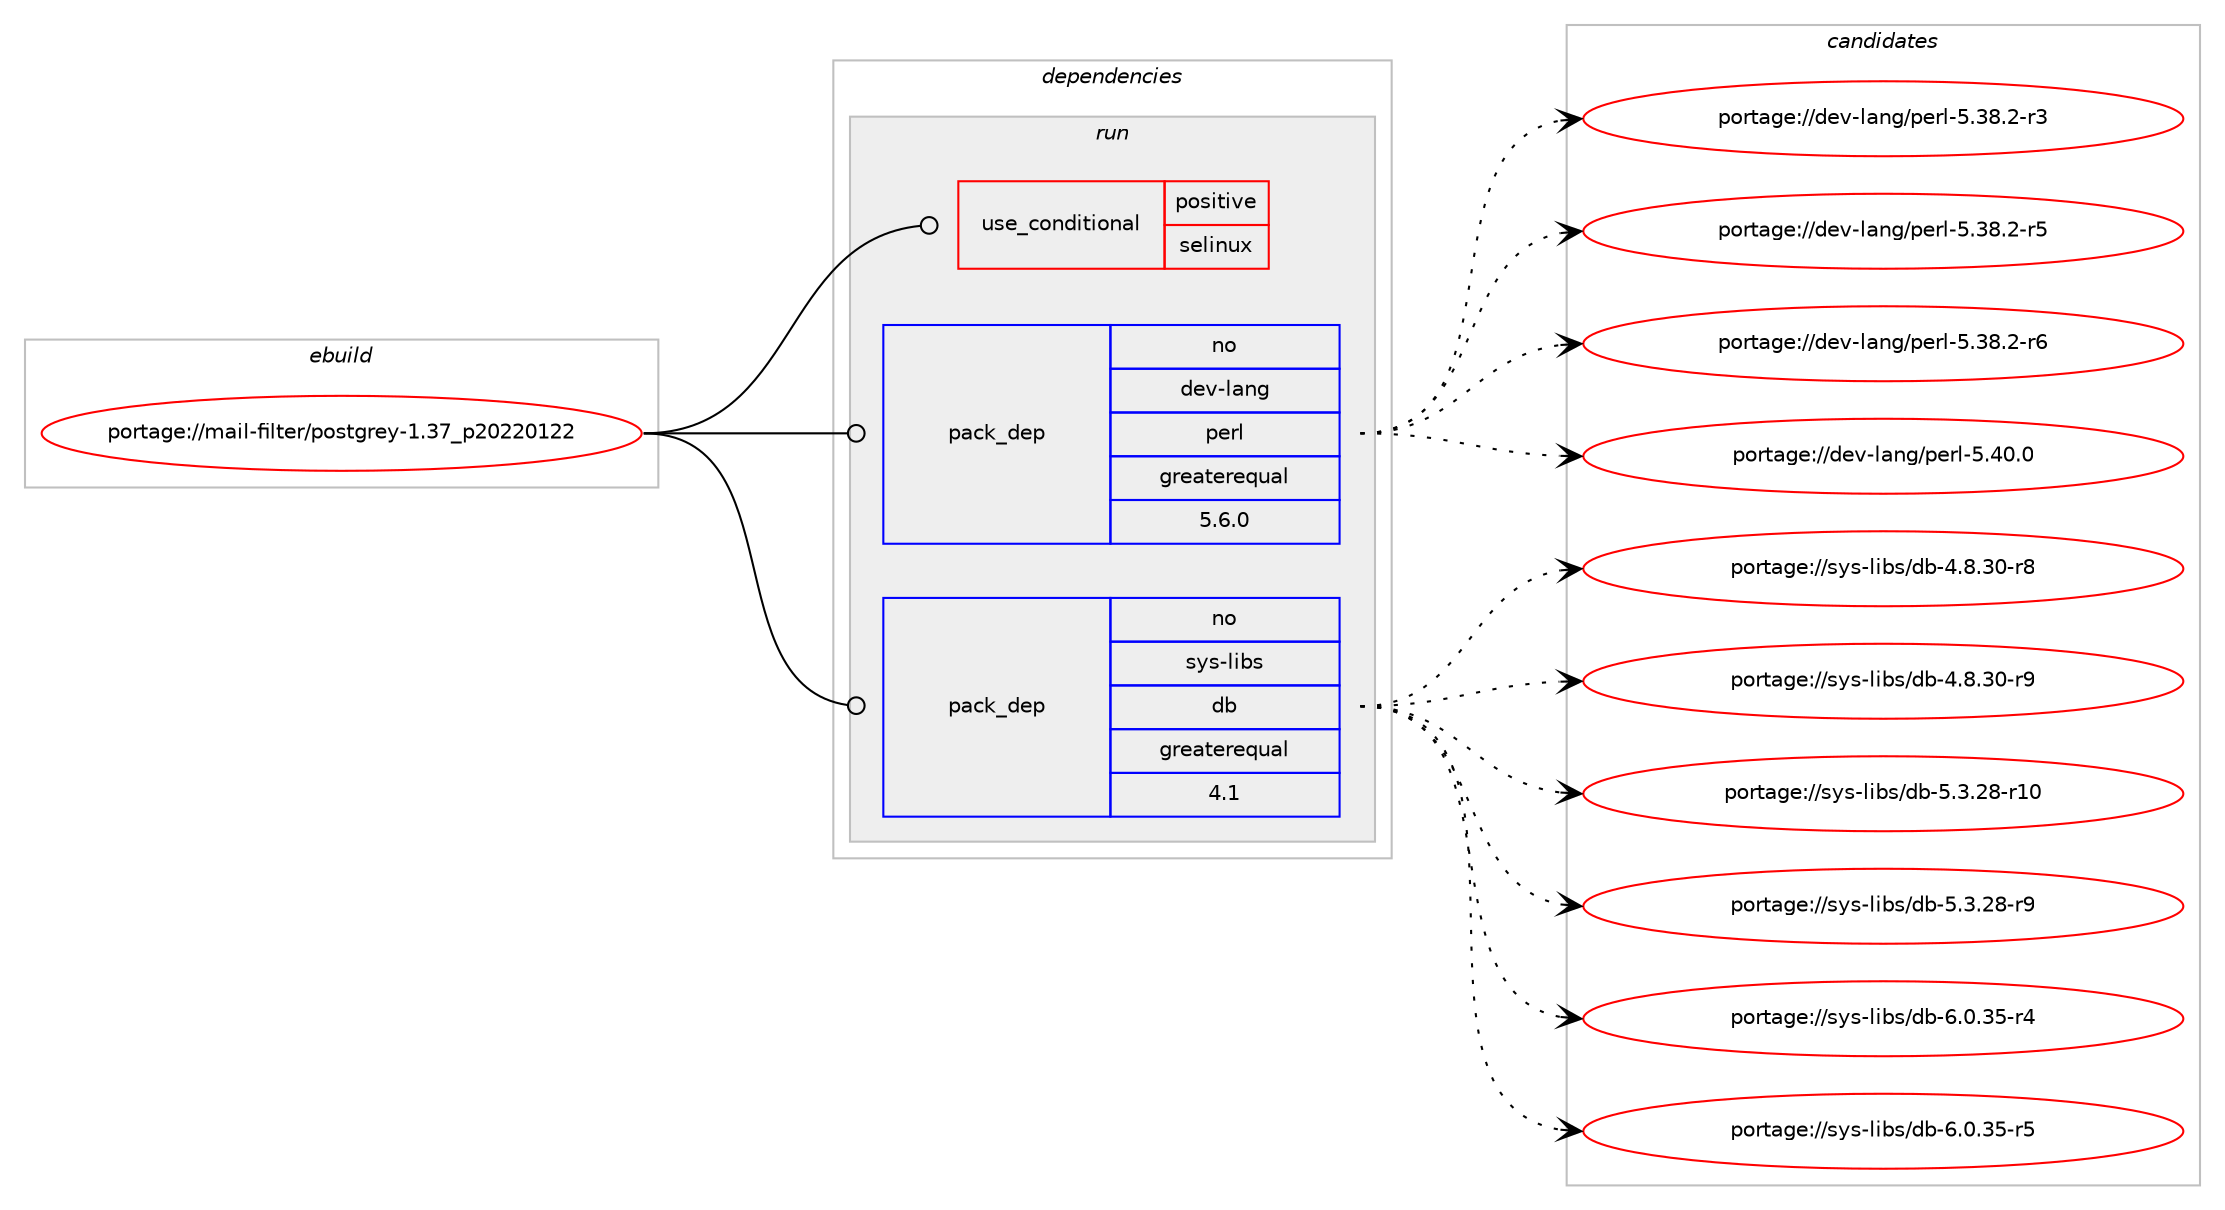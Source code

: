 digraph prolog {

# *************
# Graph options
# *************

newrank=true;
concentrate=true;
compound=true;
graph [rankdir=LR,fontname=Helvetica,fontsize=10,ranksep=1.5];#, ranksep=2.5, nodesep=0.2];
edge  [arrowhead=vee];
node  [fontname=Helvetica,fontsize=10];

# **********
# The ebuild
# **********

subgraph cluster_leftcol {
color=gray;
rank=same;
label=<<i>ebuild</i>>;
id [label="portage://mail-filter/postgrey-1.37_p20220122", color=red, width=4, href="../mail-filter/postgrey-1.37_p20220122.svg"];
}

# ****************
# The dependencies
# ****************

subgraph cluster_midcol {
color=gray;
label=<<i>dependencies</i>>;
subgraph cluster_compile {
fillcolor="#eeeeee";
style=filled;
label=<<i>compile</i>>;
# *** BEGIN UNKNOWN DEPENDENCY TYPE (TODO) ***
# id -> package_dependency(portage://mail-filter/postgrey-1.37_p20220122,install,no,acct-group,postgrey,none,[,,],[],[])
# *** END UNKNOWN DEPENDENCY TYPE (TODO) ***

# *** BEGIN UNKNOWN DEPENDENCY TYPE (TODO) ***
# id -> package_dependency(portage://mail-filter/postgrey-1.37_p20220122,install,no,acct-user,postgrey,none,[,,],[],[])
# *** END UNKNOWN DEPENDENCY TYPE (TODO) ***

}
subgraph cluster_compileandrun {
fillcolor="#eeeeee";
style=filled;
label=<<i>compile and run</i>>;
}
subgraph cluster_run {
fillcolor="#eeeeee";
style=filled;
label=<<i>run</i>>;
subgraph cond68629 {
dependency146533 [label=<<TABLE BORDER="0" CELLBORDER="1" CELLSPACING="0" CELLPADDING="4"><TR><TD ROWSPAN="3" CELLPADDING="10">use_conditional</TD></TR><TR><TD>positive</TD></TR><TR><TD>selinux</TD></TR></TABLE>>, shape=none, color=red];
# *** BEGIN UNKNOWN DEPENDENCY TYPE (TODO) ***
# dependency146533 -> package_dependency(portage://mail-filter/postgrey-1.37_p20220122,run,no,sec-policy,selinux-postgrey,none,[,,],[],[])
# *** END UNKNOWN DEPENDENCY TYPE (TODO) ***

}
id:e -> dependency146533:w [weight=20,style="solid",arrowhead="odot"];
# *** BEGIN UNKNOWN DEPENDENCY TYPE (TODO) ***
# id -> package_dependency(portage://mail-filter/postgrey-1.37_p20220122,run,no,acct-group,postgrey,none,[,,],[],[])
# *** END UNKNOWN DEPENDENCY TYPE (TODO) ***

# *** BEGIN UNKNOWN DEPENDENCY TYPE (TODO) ***
# id -> package_dependency(portage://mail-filter/postgrey-1.37_p20220122,run,no,acct-user,postgrey,none,[,,],[],[])
# *** END UNKNOWN DEPENDENCY TYPE (TODO) ***

subgraph pack75673 {
dependency146534 [label=<<TABLE BORDER="0" CELLBORDER="1" CELLSPACING="0" CELLPADDING="4" WIDTH="220"><TR><TD ROWSPAN="6" CELLPADDING="30">pack_dep</TD></TR><TR><TD WIDTH="110">no</TD></TR><TR><TD>dev-lang</TD></TR><TR><TD>perl</TD></TR><TR><TD>greaterequal</TD></TR><TR><TD>5.6.0</TD></TR></TABLE>>, shape=none, color=blue];
}
id:e -> dependency146534:w [weight=20,style="solid",arrowhead="odot"];
# *** BEGIN UNKNOWN DEPENDENCY TYPE (TODO) ***
# id -> package_dependency(portage://mail-filter/postgrey-1.37_p20220122,run,no,dev-perl,BerkeleyDB,none,[,,],[],[])
# *** END UNKNOWN DEPENDENCY TYPE (TODO) ***

# *** BEGIN UNKNOWN DEPENDENCY TYPE (TODO) ***
# id -> package_dependency(portage://mail-filter/postgrey-1.37_p20220122,run,no,dev-perl,IO-Multiplex,none,[,,],[],[])
# *** END UNKNOWN DEPENDENCY TYPE (TODO) ***

# *** BEGIN UNKNOWN DEPENDENCY TYPE (TODO) ***
# id -> package_dependency(portage://mail-filter/postgrey-1.37_p20220122,run,no,dev-perl,Net-DNS,none,[,,],[],[])
# *** END UNKNOWN DEPENDENCY TYPE (TODO) ***

# *** BEGIN UNKNOWN DEPENDENCY TYPE (TODO) ***
# id -> package_dependency(portage://mail-filter/postgrey-1.37_p20220122,run,no,dev-perl,Net-RBLClient,none,[,,],[],[])
# *** END UNKNOWN DEPENDENCY TYPE (TODO) ***

# *** BEGIN UNKNOWN DEPENDENCY TYPE (TODO) ***
# id -> package_dependency(portage://mail-filter/postgrey-1.37_p20220122,run,no,dev-perl,Net-Server,none,[,,],[],[])
# *** END UNKNOWN DEPENDENCY TYPE (TODO) ***

# *** BEGIN UNKNOWN DEPENDENCY TYPE (TODO) ***
# id -> package_dependency(portage://mail-filter/postgrey-1.37_p20220122,run,no,dev-perl,NetAddr-IP,none,[,,],[],[])
# *** END UNKNOWN DEPENDENCY TYPE (TODO) ***

# *** BEGIN UNKNOWN DEPENDENCY TYPE (TODO) ***
# id -> package_dependency(portage://mail-filter/postgrey-1.37_p20220122,run,no,dev-perl,Parse-Syslog,none,[,,],[],[])
# *** END UNKNOWN DEPENDENCY TYPE (TODO) ***

subgraph pack75674 {
dependency146535 [label=<<TABLE BORDER="0" CELLBORDER="1" CELLSPACING="0" CELLPADDING="4" WIDTH="220"><TR><TD ROWSPAN="6" CELLPADDING="30">pack_dep</TD></TR><TR><TD WIDTH="110">no</TD></TR><TR><TD>sys-libs</TD></TR><TR><TD>db</TD></TR><TR><TD>greaterequal</TD></TR><TR><TD>4.1</TD></TR></TABLE>>, shape=none, color=blue];
}
id:e -> dependency146535:w [weight=20,style="solid",arrowhead="odot"];
# *** BEGIN UNKNOWN DEPENDENCY TYPE (TODO) ***
# id -> package_dependency(portage://mail-filter/postgrey-1.37_p20220122,run,no,virtual,perl-Digest-SHA,none,[,,],[],[])
# *** END UNKNOWN DEPENDENCY TYPE (TODO) ***

}
}

# **************
# The candidates
# **************

subgraph cluster_choices {
rank=same;
color=gray;
label=<<i>candidates</i>>;

subgraph choice75673 {
color=black;
nodesep=1;
choice100101118451089711010347112101114108455346515646504511451 [label="portage://dev-lang/perl-5.38.2-r3", color=red, width=4,href="../dev-lang/perl-5.38.2-r3.svg"];
choice100101118451089711010347112101114108455346515646504511453 [label="portage://dev-lang/perl-5.38.2-r5", color=red, width=4,href="../dev-lang/perl-5.38.2-r5.svg"];
choice100101118451089711010347112101114108455346515646504511454 [label="portage://dev-lang/perl-5.38.2-r6", color=red, width=4,href="../dev-lang/perl-5.38.2-r6.svg"];
choice10010111845108971101034711210111410845534652484648 [label="portage://dev-lang/perl-5.40.0", color=red, width=4,href="../dev-lang/perl-5.40.0.svg"];
dependency146534:e -> choice100101118451089711010347112101114108455346515646504511451:w [style=dotted,weight="100"];
dependency146534:e -> choice100101118451089711010347112101114108455346515646504511453:w [style=dotted,weight="100"];
dependency146534:e -> choice100101118451089711010347112101114108455346515646504511454:w [style=dotted,weight="100"];
dependency146534:e -> choice10010111845108971101034711210111410845534652484648:w [style=dotted,weight="100"];
}
subgraph choice75674 {
color=black;
nodesep=1;
choice11512111545108105981154710098455246564651484511456 [label="portage://sys-libs/db-4.8.30-r8", color=red, width=4,href="../sys-libs/db-4.8.30-r8.svg"];
choice11512111545108105981154710098455246564651484511457 [label="portage://sys-libs/db-4.8.30-r9", color=red, width=4,href="../sys-libs/db-4.8.30-r9.svg"];
choice1151211154510810598115471009845534651465056451144948 [label="portage://sys-libs/db-5.3.28-r10", color=red, width=4,href="../sys-libs/db-5.3.28-r10.svg"];
choice11512111545108105981154710098455346514650564511457 [label="portage://sys-libs/db-5.3.28-r9", color=red, width=4,href="../sys-libs/db-5.3.28-r9.svg"];
choice11512111545108105981154710098455446484651534511452 [label="portage://sys-libs/db-6.0.35-r4", color=red, width=4,href="../sys-libs/db-6.0.35-r4.svg"];
choice11512111545108105981154710098455446484651534511453 [label="portage://sys-libs/db-6.0.35-r5", color=red, width=4,href="../sys-libs/db-6.0.35-r5.svg"];
dependency146535:e -> choice11512111545108105981154710098455246564651484511456:w [style=dotted,weight="100"];
dependency146535:e -> choice11512111545108105981154710098455246564651484511457:w [style=dotted,weight="100"];
dependency146535:e -> choice1151211154510810598115471009845534651465056451144948:w [style=dotted,weight="100"];
dependency146535:e -> choice11512111545108105981154710098455346514650564511457:w [style=dotted,weight="100"];
dependency146535:e -> choice11512111545108105981154710098455446484651534511452:w [style=dotted,weight="100"];
dependency146535:e -> choice11512111545108105981154710098455446484651534511453:w [style=dotted,weight="100"];
}
}

}
